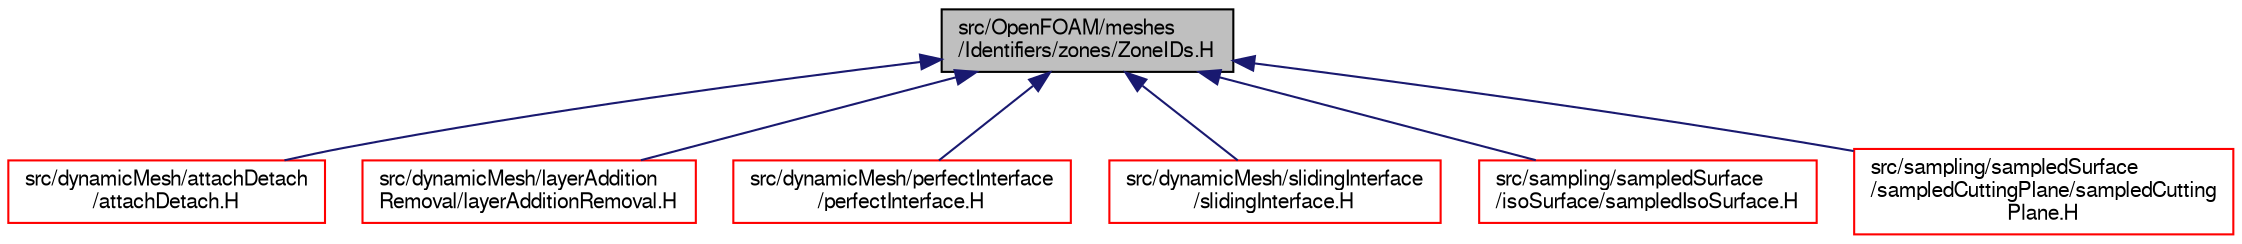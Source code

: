 digraph "src/OpenFOAM/meshes/Identifiers/zones/ZoneIDs.H"
{
  bgcolor="transparent";
  edge [fontname="FreeSans",fontsize="10",labelfontname="FreeSans",labelfontsize="10"];
  node [fontname="FreeSans",fontsize="10",shape=record];
  Node53 [label="src/OpenFOAM/meshes\l/Identifiers/zones/ZoneIDs.H",height=0.2,width=0.4,color="black", fillcolor="grey75", style="filled", fontcolor="black"];
  Node53 -> Node54 [dir="back",color="midnightblue",fontsize="10",style="solid",fontname="FreeSans"];
  Node54 [label="src/dynamicMesh/attachDetach\l/attachDetach.H",height=0.2,width=0.4,color="red",URL="$a00368.html"];
  Node53 -> Node59 [dir="back",color="midnightblue",fontsize="10",style="solid",fontname="FreeSans"];
  Node59 [label="src/dynamicMesh/layerAddition\lRemoval/layerAdditionRemoval.H",height=0.2,width=0.4,color="red",URL="$a00440.html"];
  Node53 -> Node66 [dir="back",color="midnightblue",fontsize="10",style="solid",fontname="FreeSans"];
  Node66 [label="src/dynamicMesh/perfectInterface\l/perfectInterface.H",height=0.2,width=0.4,color="red",URL="$a00638.html"];
  Node53 -> Node68 [dir="back",color="midnightblue",fontsize="10",style="solid",fontname="FreeSans"];
  Node68 [label="src/dynamicMesh/slidingInterface\l/slidingInterface.H",height=0.2,width=0.4,color="red",URL="$a00878.html"];
  Node53 -> Node77 [dir="back",color="midnightblue",fontsize="10",style="solid",fontname="FreeSans"];
  Node77 [label="src/sampling/sampledSurface\l/isoSurface/sampledIsoSurface.H",height=0.2,width=0.4,color="red",URL="$a14723.html"];
  Node53 -> Node80 [dir="back",color="midnightblue",fontsize="10",style="solid",fontname="FreeSans"];
  Node80 [label="src/sampling/sampledSurface\l/sampledCuttingPlane/sampledCutting\lPlane.H",height=0.2,width=0.4,color="red",URL="$a14741.html"];
}
